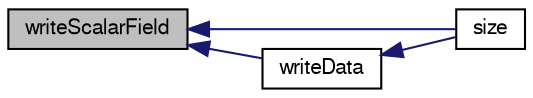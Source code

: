digraph "writeScalarField"
{
  bgcolor="transparent";
  edge [fontname="FreeSans",fontsize="10",labelfontname="FreeSans",labelfontsize="10"];
  node [fontname="FreeSans",fontsize="10",shape=record];
  rankdir="LR";
  Node159 [label="writeScalarField",height=0.2,width=0.4,color="black", fillcolor="grey75", style="filled", fontcolor="black"];
  Node159 -> Node160 [dir="back",color="midnightblue",fontsize="10",style="solid",fontname="FreeSans"];
  Node160 [label="size",height=0.2,width=0.4,color="black",URL="$a21322.html#a9facbf0a118d395c89884e45a5ca4e4b",tooltip="number of parts "];
  Node159 -> Node161 [dir="back",color="midnightblue",fontsize="10",style="solid",fontname="FreeSans"];
  Node161 [label="writeData",height=0.2,width=0.4,color="black",URL="$a21322.html#aba86aa54ec0b10ddd48ce308a3c6d3b2",tooltip="write the lists "];
  Node161 -> Node160 [dir="back",color="midnightblue",fontsize="10",style="solid",fontname="FreeSans"];
}

